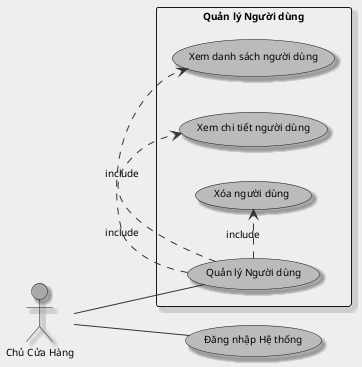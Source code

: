 @startuml Use Case - Quản lý Người dùng (Chủ Cửa Hàng)

left to right direction
skinparam packageStyle rect
skinparam backgroundColor #EEEEEE
skinparam actorBackgroundColor #AAAAAA
skinparam useCaseBackgroundColor #BBBBBB
skinparam arrowColor #333333
skinparam defaultFontName Arial
skinparam defaultFontSize 10
skinparam shadowing true

actor "Chủ Cửa Hàng" as Owner

usecase "Đăng nhập Hệ thống" as Login

package "Quản lý Người dùng" {
  usecase "Quản lý Người dùng" as ManageUsers
  usecase "Xem danh sách người dùng" as ViewUserList
  usecase "Xem chi tiết người dùng" as ViewUserDetails
  usecase "Xóa người dùng" as DeleteUser
}

Owner -- (Login)
Owner -- (ManageUsers)
(ManageUsers) .> (ViewUserList) : include
(ManageUsers) .> (ViewUserDetails) : include
(ManageUsers) .> (DeleteUser) : include

@enduml